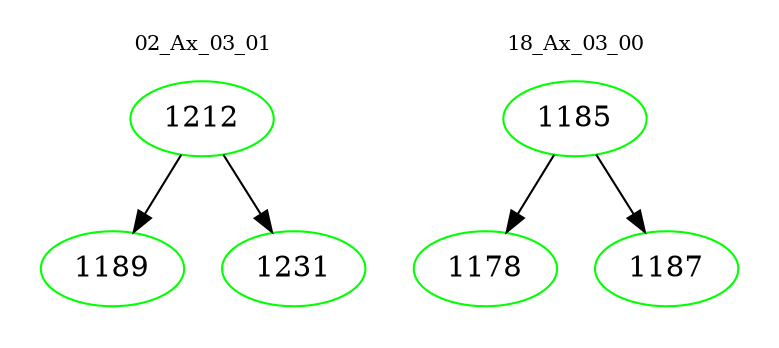 digraph{
subgraph cluster_0 {
color = white
label = "02_Ax_03_01";
fontsize=10;
T0_1212 [label="1212", color="green"]
T0_1212 -> T0_1189 [color="black"]
T0_1189 [label="1189", color="green"]
T0_1212 -> T0_1231 [color="black"]
T0_1231 [label="1231", color="green"]
}
subgraph cluster_1 {
color = white
label = "18_Ax_03_00";
fontsize=10;
T1_1185 [label="1185", color="green"]
T1_1185 -> T1_1178 [color="black"]
T1_1178 [label="1178", color="green"]
T1_1185 -> T1_1187 [color="black"]
T1_1187 [label="1187", color="green"]
}
}
